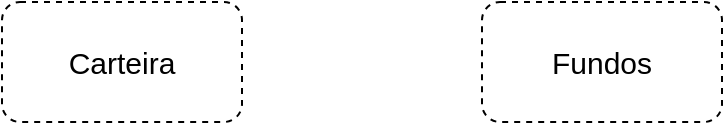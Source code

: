 <mxfile version="17.5.0" type="github">
  <diagram id="2QrT2CxuCODaqadxCy0M" name="Page-1">
    <mxGraphModel dx="1180" dy="815" grid="1" gridSize="10" guides="1" tooltips="1" connect="1" arrows="1" fold="1" page="1" pageScale="1" pageWidth="827" pageHeight="1169" math="0" shadow="0">
      <root>
        <mxCell id="0" />
        <mxCell id="1" parent="0" />
        <mxCell id="bwI0bddc9rIdZFETt4Zj-5" value="&lt;font style=&quot;font-size: 15px&quot;&gt;Carteira&lt;/font&gt;" style="rounded=1;whiteSpace=wrap;html=1;labelBackgroundColor=none;labelBorderColor=none;dashed=1;" parent="1" vertex="1">
          <mxGeometry x="40" y="120" width="120" height="60" as="geometry" />
        </mxCell>
        <mxCell id="bwI0bddc9rIdZFETt4Zj-6" value="&lt;font style=&quot;font-size: 15px&quot;&gt;Fundos&lt;/font&gt;" style="rounded=1;whiteSpace=wrap;html=1;labelBackgroundColor=none;labelBorderColor=none;dashed=1;" parent="1" vertex="1">
          <mxGeometry x="280" y="120" width="120" height="60" as="geometry" />
        </mxCell>
      </root>
    </mxGraphModel>
  </diagram>
</mxfile>
